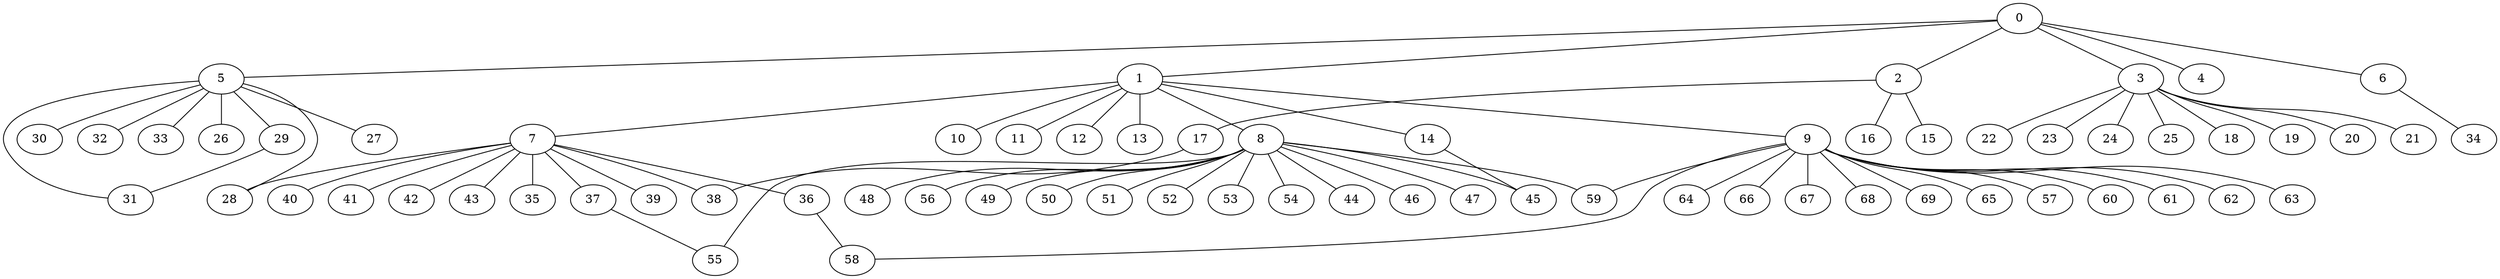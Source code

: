 
graph graphname {
    0 -- 1
0 -- 2
0 -- 3
0 -- 4
0 -- 5
0 -- 6
1 -- 7
1 -- 8
1 -- 9
1 -- 10
1 -- 11
1 -- 12
1 -- 13
1 -- 14
2 -- 16
2 -- 17
2 -- 15
3 -- 18
3 -- 19
3 -- 20
3 -- 21
3 -- 22
3 -- 23
3 -- 24
3 -- 25
5 -- 32
5 -- 33
5 -- 26
5 -- 27
5 -- 28
5 -- 29
5 -- 30
5 -- 31
6 -- 34
7 -- 35
7 -- 36
7 -- 37
7 -- 38
7 -- 39
7 -- 40
7 -- 41
7 -- 42
7 -- 43
7 -- 28
8 -- 44
8 -- 45
8 -- 46
8 -- 47
8 -- 48
8 -- 49
8 -- 50
8 -- 51
8 -- 52
8 -- 53
8 -- 54
8 -- 55
8 -- 56
8 -- 59
9 -- 64
9 -- 66
9 -- 67
9 -- 68
9 -- 69
9 -- 65
9 -- 57
9 -- 58
9 -- 59
9 -- 60
9 -- 61
9 -- 62
9 -- 63
14 -- 45
17 -- 38
29 -- 31
36 -- 58
37 -- 55

}
